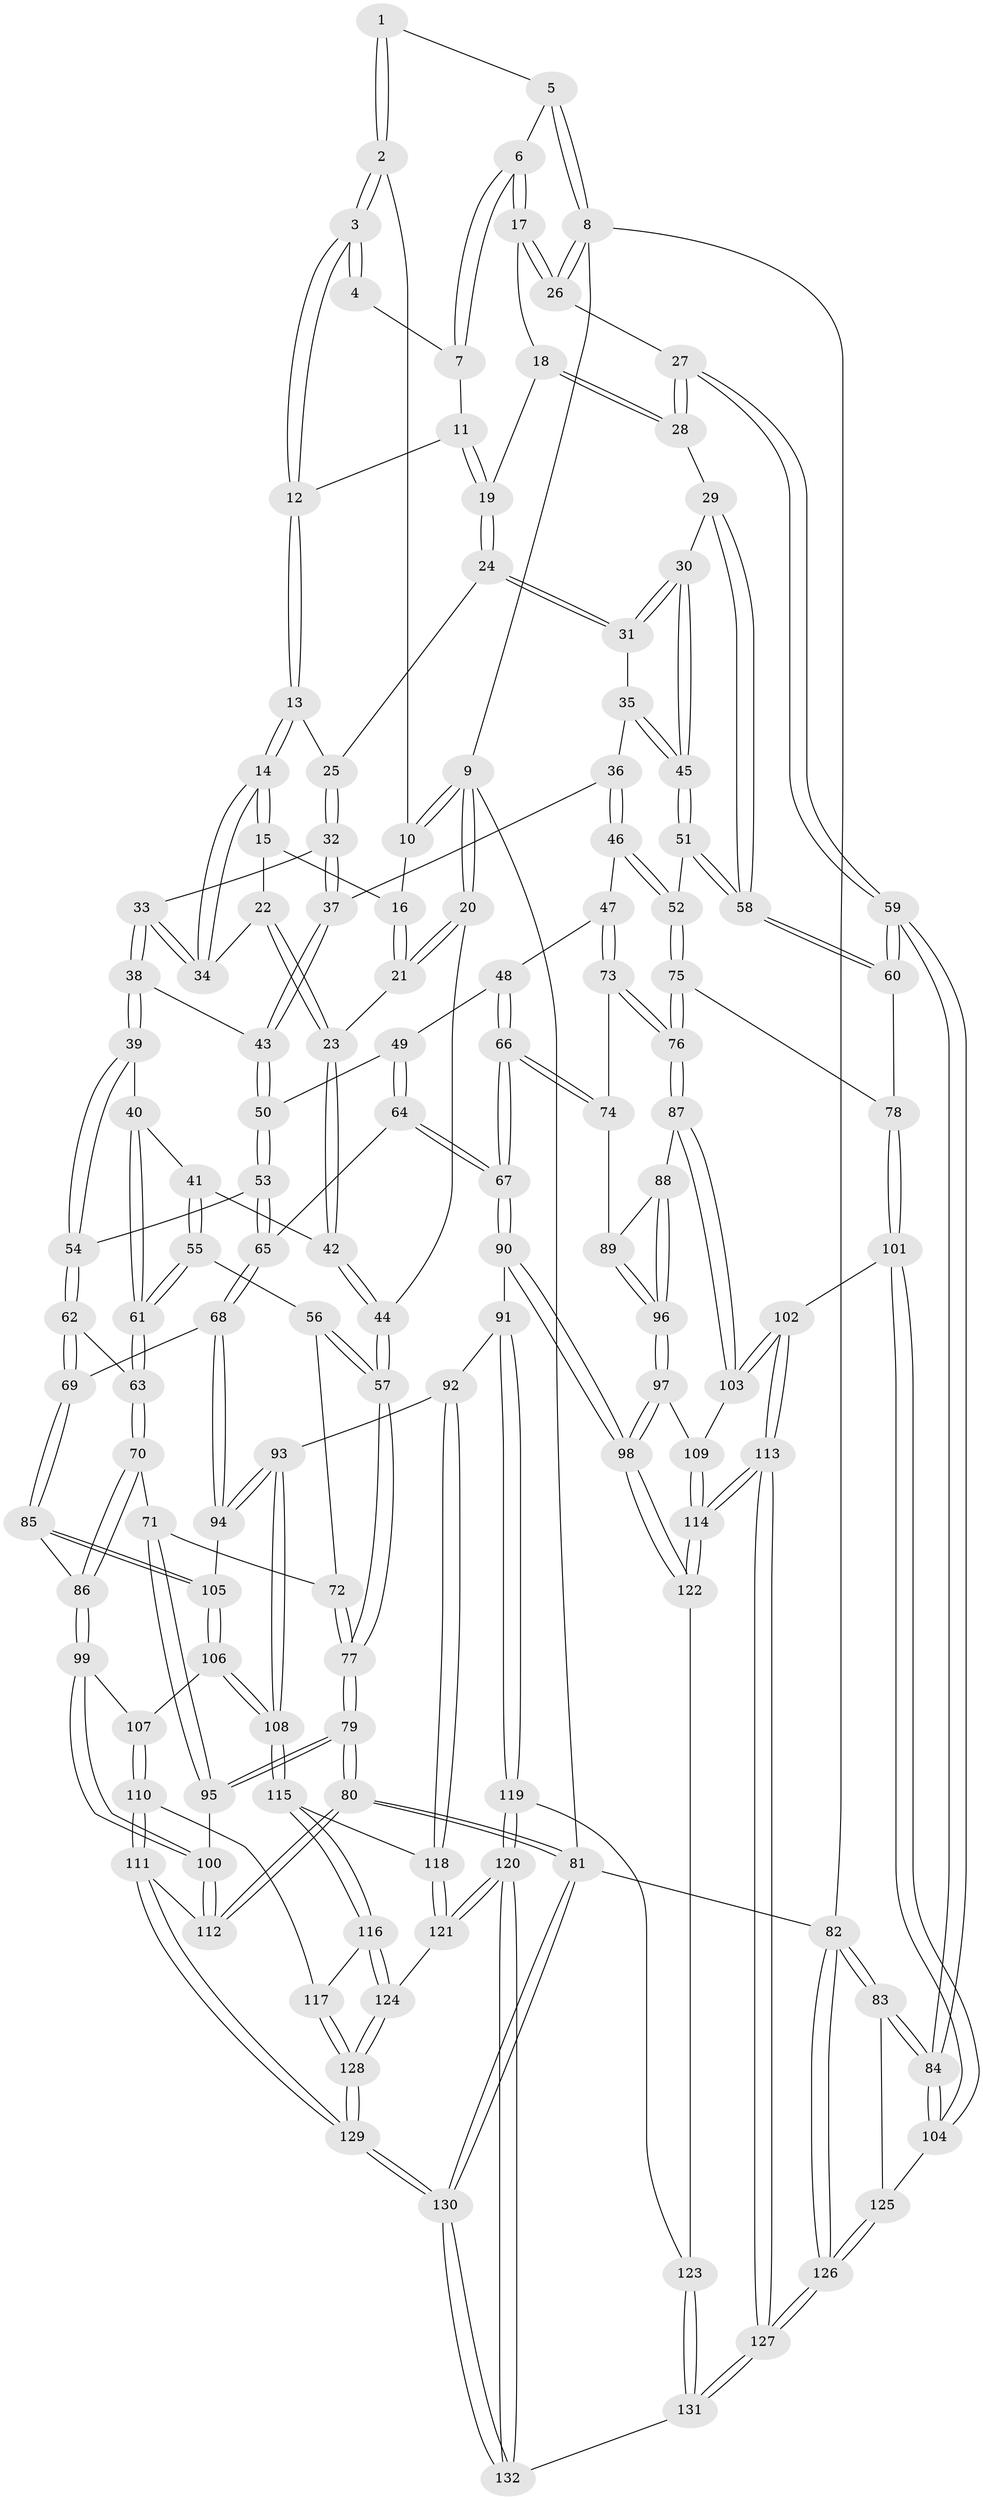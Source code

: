 // Generated by graph-tools (version 1.1) at 2025/03/03/09/25 03:03:15]
// undirected, 132 vertices, 327 edges
graph export_dot {
graph [start="1"]
  node [color=gray90,style=filled];
  1 [pos="+0.7485226572897179+0"];
  2 [pos="+0.5382845511402236+0"];
  3 [pos="+0.6077171226639626+0.11228103090579745"];
  4 [pos="+0.7381679726084666+0.01868373793060011"];
  5 [pos="+0.9687076366037212+0"];
  6 [pos="+0.8349294394950763+0.1531115455583474"];
  7 [pos="+0.7408587368957125+0.057803884715294816"];
  8 [pos="+1+0"];
  9 [pos="+0+0"];
  10 [pos="+0.41922745046500987+0"];
  11 [pos="+0.6931619236465243+0.09997599106164665"];
  12 [pos="+0.6088800202718467+0.11793589894242838"];
  13 [pos="+0.5942368090240446+0.19115171391653207"];
  14 [pos="+0.4963450844505609+0.2147699726149005"];
  15 [pos="+0.3919301479802875+0.08229110167417675"];
  16 [pos="+0.3815153475266487+0.016839217125897078"];
  17 [pos="+0.8371611338590125+0.17752332794146705"];
  18 [pos="+0.8327689807790788+0.18396666580854254"];
  19 [pos="+0.8237282685925709+0.19272649147458196"];
  20 [pos="+0+0"];
  21 [pos="+0.12050863724271751+0.15599842312185477"];
  22 [pos="+0.2857528568669832+0.23104739411654138"];
  23 [pos="+0.19279283680975787+0.27202096589567387"];
  24 [pos="+0.8100891404837595+0.21112420243321944"];
  25 [pos="+0.6160846209011317+0.2097726009398899"];
  26 [pos="+1+0.11469549083214721"];
  27 [pos="+1+0.3402645706031567"];
  28 [pos="+1+0.3712902658649979"];
  29 [pos="+1+0.38215088924664115"];
  30 [pos="+0.9249024626072262+0.3784794676597634"];
  31 [pos="+0.8096052251032541+0.2781751916321929"];
  32 [pos="+0.6441946020512803+0.343792008472661"];
  33 [pos="+0.4574033128067402+0.33235879155585785"];
  34 [pos="+0.4632591686693108+0.2658806150722029"];
  35 [pos="+0.7463600415007753+0.36007933114368085"];
  36 [pos="+0.6630756835594946+0.37775805867618084"];
  37 [pos="+0.6611712486470621+0.3766373382486682"];
  38 [pos="+0.45160384559948114+0.34990197628712105"];
  39 [pos="+0.351631456848119+0.4235561510205036"];
  40 [pos="+0.3445739125813291+0.4223682794659"];
  41 [pos="+0.1975565079821314+0.3498889236012812"];
  42 [pos="+0.19234757664896926+0.33320872984427713"];
  43 [pos="+0.5413966756141364+0.4309074481880337"];
  44 [pos="+0+0.37094361122060776"];
  45 [pos="+0.8232203202545748+0.4554975599647321"];
  46 [pos="+0.6812214799262352+0.5097640097903826"];
  47 [pos="+0.6323692038206338+0.5356203370141229"];
  48 [pos="+0.5700192800233546+0.5114540364893754"];
  49 [pos="+0.5404208419267645+0.49685398537442"];
  50 [pos="+0.536236722404481+0.4905187242340311"];
  51 [pos="+0.8184594787751621+0.4848827778154894"];
  52 [pos="+0.7379066395011896+0.5351863855723806"];
  53 [pos="+0.4092744907661452+0.5066429767104962"];
  54 [pos="+0.38938600878647595+0.48775689565944974"];
  55 [pos="+0.14127026924713196+0.46068139240421657"];
  56 [pos="+0.11342863438000349+0.4812096884243964"];
  57 [pos="+0+0.3849998727172663"];
  58 [pos="+0.9056136187793+0.555596341334055"];
  59 [pos="+1+0.5824102689765379"];
  60 [pos="+0.9160236984500296+0.5906036406829964"];
  61 [pos="+0.25033586387266465+0.5928648539945426"];
  62 [pos="+0.28600707609299614+0.6353791920696319"];
  63 [pos="+0.2563883549950279+0.6182083801580007"];
  64 [pos="+0.48830678214196893+0.6392384694468636"];
  65 [pos="+0.44156660654096985+0.6307252569507377"];
  66 [pos="+0.5394981219732793+0.6523178455270915"];
  67 [pos="+0.513613842310029+0.6549170835652893"];
  68 [pos="+0.3482426486172898+0.686432264798406"];
  69 [pos="+0.3115862294111583+0.6614816009938308"];
  70 [pos="+0.158752523358654+0.6608361172215187"];
  71 [pos="+0.08385884177273747+0.6363391009949255"];
  72 [pos="+0.09286503157795259+0.5320724355195949"];
  73 [pos="+0.6042095307405161+0.6364557452349114"];
  74 [pos="+0.5763048479665627+0.6507841912368653"];
  75 [pos="+0.7603652409755957+0.6427574218981746"];
  76 [pos="+0.7238451872094736+0.6794052316362575"];
  77 [pos="+0+0.5663001132679994"];
  78 [pos="+0.881200388122788+0.6563846166599022"];
  79 [pos="+0+0.6982831818138315"];
  80 [pos="+0+1"];
  81 [pos="+0+1"];
  82 [pos="+1+1"];
  83 [pos="+1+0.9240871990193841"];
  84 [pos="+1+0.8196689123233354"];
  85 [pos="+0.20123380580042394+0.7511091104492018"];
  86 [pos="+0.1775141702269446+0.7443250882637481"];
  87 [pos="+0.7180959244170398+0.731624474362698"];
  88 [pos="+0.6943240643052839+0.7532269925275474"];
  89 [pos="+0.5898418385067872+0.6874137856433113"];
  90 [pos="+0.509607586390346+0.7636564603745319"];
  91 [pos="+0.4242881904485045+0.8097529280322853"];
  92 [pos="+0.3956573851831308+0.7997853067909593"];
  93 [pos="+0.35703191231375864+0.761713442760776"];
  94 [pos="+0.34919263034197684+0.7098426741544445"];
  95 [pos="+0+0.7002524095824865"];
  96 [pos="+0.6248472987637724+0.8264549638131367"];
  97 [pos="+0.6227494123870249+0.8305970665721112"];
  98 [pos="+0.6190934540816172+0.8352428586701066"];
  99 [pos="+0.15662052479631466+0.7678162124750255"];
  100 [pos="+0.06436426140334985+0.7830733928388938"];
  101 [pos="+0.9347708117717671+0.7935241798154252"];
  102 [pos="+0.9060492124830535+0.810785150271965"];
  103 [pos="+0.7742781258775195+0.7773710560685458"];
  104 [pos="+0.9722940365050565+0.800933958472709"];
  105 [pos="+0.21590095718370905+0.763121562326002"];
  106 [pos="+0.25697029220328+0.8225880489365195"];
  107 [pos="+0.1661283371813348+0.8097763409471168"];
  108 [pos="+0.263036449076146+0.8281777341941235"];
  109 [pos="+0.7487345220643302+0.8389391050759628"];
  110 [pos="+0.14917183933114286+0.8865637789029087"];
  111 [pos="+0.09378541594459984+0.890872352960221"];
  112 [pos="+0.07949962435664354+0.8847366584441008"];
  113 [pos="+0.8160798878757635+0.9425160245402554"];
  114 [pos="+0.7928919832539967+0.9235721053543559"];
  115 [pos="+0.25583551497616724+0.8609161219521031"];
  116 [pos="+0.24929817629767187+0.8824026499151787"];
  117 [pos="+0.18770862512589706+0.9007238921084665"];
  118 [pos="+0.36580683074738396+0.8634088225107304"];
  119 [pos="+0.4724939429499497+0.8999111637541308"];
  120 [pos="+0.39329796883046525+1"];
  121 [pos="+0.3373792624600976+0.9554064574772434"];
  122 [pos="+0.6168887509996545+0.8523589668591087"];
  123 [pos="+0.6003800994802714+0.886518164004571"];
  124 [pos="+0.29475318047532756+0.9293400781171387"];
  125 [pos="+0.9488339765512258+0.9492431694963825"];
  126 [pos="+0.8487548891815379+1"];
  127 [pos="+0.794009508138523+1"];
  128 [pos="+0.18972993504797822+1"];
  129 [pos="+0.14407707360553249+1"];
  130 [pos="+0.13371273188389873+1"];
  131 [pos="+0.6702013192729471+1"];
  132 [pos="+0.412022815862458+1"];
  1 -- 2;
  1 -- 2;
  1 -- 5;
  2 -- 3;
  2 -- 3;
  2 -- 10;
  3 -- 4;
  3 -- 4;
  3 -- 12;
  3 -- 12;
  4 -- 7;
  5 -- 6;
  5 -- 8;
  5 -- 8;
  6 -- 7;
  6 -- 7;
  6 -- 17;
  6 -- 17;
  7 -- 11;
  8 -- 9;
  8 -- 26;
  8 -- 26;
  8 -- 82;
  9 -- 10;
  9 -- 10;
  9 -- 20;
  9 -- 20;
  9 -- 81;
  10 -- 16;
  11 -- 12;
  11 -- 19;
  11 -- 19;
  12 -- 13;
  12 -- 13;
  13 -- 14;
  13 -- 14;
  13 -- 25;
  14 -- 15;
  14 -- 15;
  14 -- 34;
  14 -- 34;
  15 -- 16;
  15 -- 22;
  16 -- 21;
  16 -- 21;
  17 -- 18;
  17 -- 26;
  17 -- 26;
  18 -- 19;
  18 -- 28;
  18 -- 28;
  19 -- 24;
  19 -- 24;
  20 -- 21;
  20 -- 21;
  20 -- 44;
  21 -- 23;
  22 -- 23;
  22 -- 23;
  22 -- 34;
  23 -- 42;
  23 -- 42;
  24 -- 25;
  24 -- 31;
  24 -- 31;
  25 -- 32;
  25 -- 32;
  26 -- 27;
  27 -- 28;
  27 -- 28;
  27 -- 59;
  27 -- 59;
  28 -- 29;
  29 -- 30;
  29 -- 58;
  29 -- 58;
  30 -- 31;
  30 -- 31;
  30 -- 45;
  30 -- 45;
  31 -- 35;
  32 -- 33;
  32 -- 37;
  32 -- 37;
  33 -- 34;
  33 -- 34;
  33 -- 38;
  33 -- 38;
  35 -- 36;
  35 -- 45;
  35 -- 45;
  36 -- 37;
  36 -- 46;
  36 -- 46;
  37 -- 43;
  37 -- 43;
  38 -- 39;
  38 -- 39;
  38 -- 43;
  39 -- 40;
  39 -- 54;
  39 -- 54;
  40 -- 41;
  40 -- 61;
  40 -- 61;
  41 -- 42;
  41 -- 55;
  41 -- 55;
  42 -- 44;
  42 -- 44;
  43 -- 50;
  43 -- 50;
  44 -- 57;
  44 -- 57;
  45 -- 51;
  45 -- 51;
  46 -- 47;
  46 -- 52;
  46 -- 52;
  47 -- 48;
  47 -- 73;
  47 -- 73;
  48 -- 49;
  48 -- 66;
  48 -- 66;
  49 -- 50;
  49 -- 64;
  49 -- 64;
  50 -- 53;
  50 -- 53;
  51 -- 52;
  51 -- 58;
  51 -- 58;
  52 -- 75;
  52 -- 75;
  53 -- 54;
  53 -- 65;
  53 -- 65;
  54 -- 62;
  54 -- 62;
  55 -- 56;
  55 -- 61;
  55 -- 61;
  56 -- 57;
  56 -- 57;
  56 -- 72;
  57 -- 77;
  57 -- 77;
  58 -- 60;
  58 -- 60;
  59 -- 60;
  59 -- 60;
  59 -- 84;
  59 -- 84;
  60 -- 78;
  61 -- 63;
  61 -- 63;
  62 -- 63;
  62 -- 69;
  62 -- 69;
  63 -- 70;
  63 -- 70;
  64 -- 65;
  64 -- 67;
  64 -- 67;
  65 -- 68;
  65 -- 68;
  66 -- 67;
  66 -- 67;
  66 -- 74;
  66 -- 74;
  67 -- 90;
  67 -- 90;
  68 -- 69;
  68 -- 94;
  68 -- 94;
  69 -- 85;
  69 -- 85;
  70 -- 71;
  70 -- 86;
  70 -- 86;
  71 -- 72;
  71 -- 95;
  71 -- 95;
  72 -- 77;
  72 -- 77;
  73 -- 74;
  73 -- 76;
  73 -- 76;
  74 -- 89;
  75 -- 76;
  75 -- 76;
  75 -- 78;
  76 -- 87;
  76 -- 87;
  77 -- 79;
  77 -- 79;
  78 -- 101;
  78 -- 101;
  79 -- 80;
  79 -- 80;
  79 -- 95;
  79 -- 95;
  80 -- 81;
  80 -- 81;
  80 -- 112;
  80 -- 112;
  81 -- 130;
  81 -- 130;
  81 -- 82;
  82 -- 83;
  82 -- 83;
  82 -- 126;
  82 -- 126;
  83 -- 84;
  83 -- 84;
  83 -- 125;
  84 -- 104;
  84 -- 104;
  85 -- 86;
  85 -- 105;
  85 -- 105;
  86 -- 99;
  86 -- 99;
  87 -- 88;
  87 -- 103;
  87 -- 103;
  88 -- 89;
  88 -- 96;
  88 -- 96;
  89 -- 96;
  89 -- 96;
  90 -- 91;
  90 -- 98;
  90 -- 98;
  91 -- 92;
  91 -- 119;
  91 -- 119;
  92 -- 93;
  92 -- 118;
  92 -- 118;
  93 -- 94;
  93 -- 94;
  93 -- 108;
  93 -- 108;
  94 -- 105;
  95 -- 100;
  96 -- 97;
  96 -- 97;
  97 -- 98;
  97 -- 98;
  97 -- 109;
  98 -- 122;
  98 -- 122;
  99 -- 100;
  99 -- 100;
  99 -- 107;
  100 -- 112;
  100 -- 112;
  101 -- 102;
  101 -- 104;
  101 -- 104;
  102 -- 103;
  102 -- 103;
  102 -- 113;
  102 -- 113;
  103 -- 109;
  104 -- 125;
  105 -- 106;
  105 -- 106;
  106 -- 107;
  106 -- 108;
  106 -- 108;
  107 -- 110;
  107 -- 110;
  108 -- 115;
  108 -- 115;
  109 -- 114;
  109 -- 114;
  110 -- 111;
  110 -- 111;
  110 -- 117;
  111 -- 112;
  111 -- 129;
  111 -- 129;
  113 -- 114;
  113 -- 114;
  113 -- 127;
  113 -- 127;
  114 -- 122;
  114 -- 122;
  115 -- 116;
  115 -- 116;
  115 -- 118;
  116 -- 117;
  116 -- 124;
  116 -- 124;
  117 -- 128;
  117 -- 128;
  118 -- 121;
  118 -- 121;
  119 -- 120;
  119 -- 120;
  119 -- 123;
  120 -- 121;
  120 -- 121;
  120 -- 132;
  120 -- 132;
  121 -- 124;
  122 -- 123;
  123 -- 131;
  123 -- 131;
  124 -- 128;
  124 -- 128;
  125 -- 126;
  125 -- 126;
  126 -- 127;
  126 -- 127;
  127 -- 131;
  127 -- 131;
  128 -- 129;
  128 -- 129;
  129 -- 130;
  129 -- 130;
  130 -- 132;
  130 -- 132;
  131 -- 132;
}
